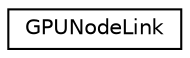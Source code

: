 digraph G
{
  edge [fontname="Helvetica",fontsize="10",labelfontname="Helvetica",labelfontsize="10"];
  node [fontname="Helvetica",fontsize="10",shape=record];
  rankdir=LR;
  Node1 [label="GPUNodeLink",height=0.2,width=0.4,color="black", fillcolor="white", style="filled",URL="$d2/d0c/structGPUNodeLink.html"];
}
